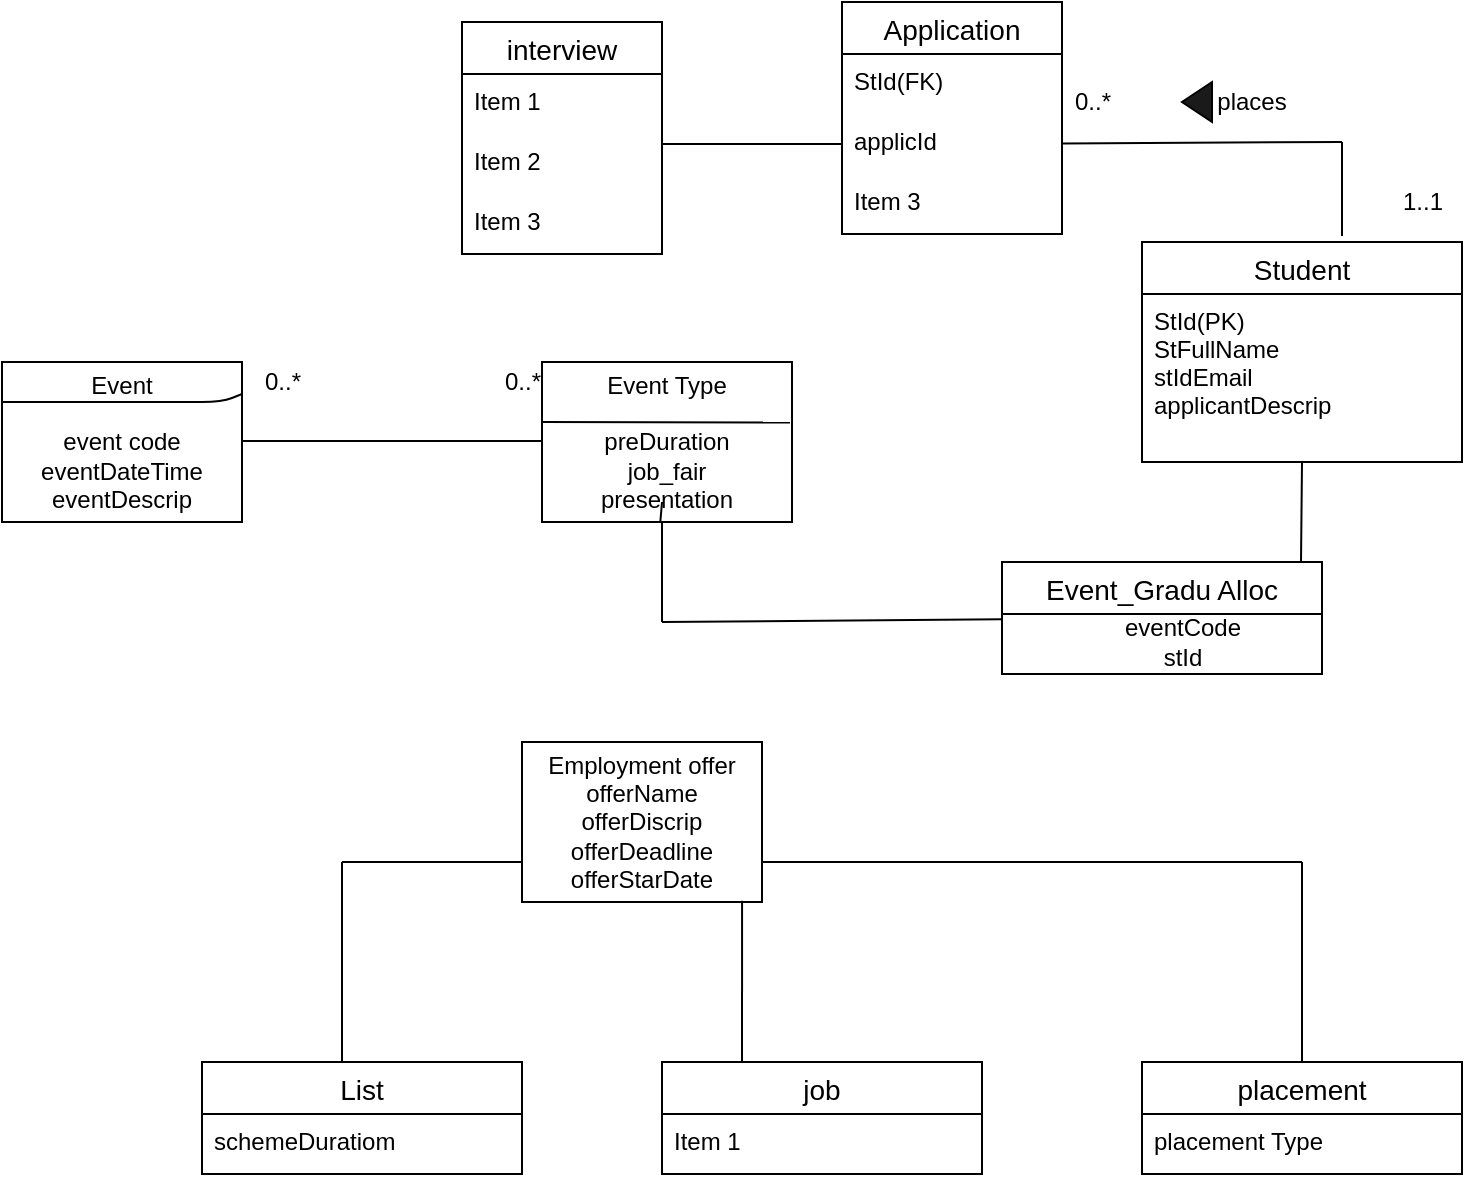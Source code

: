 <mxfile version="13.9.9" type="device"><diagram id="KoXD5q6TdibZuKUGQCKM" name="Page-1"><mxGraphModel dx="956" dy="592" grid="1" gridSize="10" guides="1" tooltips="1" connect="1" arrows="1" fold="1" page="1" pageScale="1" pageWidth="850" pageHeight="1100" math="0" shadow="0"><root><mxCell id="0"/><mxCell id="1" parent="0"/><mxCell id="doYW8x_v7RfyJ-U3Fg9N-1" value="Event&lt;br&gt;&lt;br&gt;event code&lt;br&gt;eventDateTime&lt;br&gt;eventDescrip" style="rounded=0;whiteSpace=wrap;html=1;" vertex="1" parent="1"><mxGeometry x="30" y="230" width="120" height="80" as="geometry"/></mxCell><mxCell id="doYW8x_v7RfyJ-U3Fg9N-3" value="" style="endArrow=none;html=1;" edge="1" parent="1" target="doYW8x_v7RfyJ-U3Fg9N-1"><mxGeometry width="50" height="50" relative="1" as="geometry"><mxPoint x="30" y="250" as="sourcePoint"/><mxPoint x="70" y="250" as="targetPoint"/></mxGeometry></mxCell><mxCell id="doYW8x_v7RfyJ-U3Fg9N-4" value="" style="endArrow=none;html=1;" edge="1" parent="1" target="doYW8x_v7RfyJ-U3Fg9N-1"><mxGeometry width="50" height="50" relative="1" as="geometry"><mxPoint x="30" y="250" as="sourcePoint"/><mxPoint x="100" y="250" as="targetPoint"/><Array as="points"><mxPoint x="140" y="250"/></Array></mxGeometry></mxCell><mxCell id="doYW8x_v7RfyJ-U3Fg9N-5" value="" style="endArrow=none;html=1;" edge="1" parent="1"><mxGeometry width="50" height="50" relative="1" as="geometry"><mxPoint x="150" y="269.5" as="sourcePoint"/><mxPoint x="300" y="269.5" as="targetPoint"/></mxGeometry></mxCell><mxCell id="doYW8x_v7RfyJ-U3Fg9N-6" value="Event Type&lt;br&gt;&lt;br&gt;preDuration&lt;br&gt;job_fair&lt;br&gt;presentation" style="rounded=0;whiteSpace=wrap;html=1;" vertex="1" parent="1"><mxGeometry x="300" y="230" width="125" height="80" as="geometry"/></mxCell><mxCell id="doYW8x_v7RfyJ-U3Fg9N-7" value="" style="endArrow=none;html=1;" edge="1" parent="1" target="doYW8x_v7RfyJ-U3Fg9N-6"><mxGeometry width="50" height="50" relative="1" as="geometry"><mxPoint x="300" y="260" as="sourcePoint"/><mxPoint x="350" y="210" as="targetPoint"/></mxGeometry></mxCell><mxCell id="doYW8x_v7RfyJ-U3Fg9N-8" value="" style="endArrow=none;html=1;entryX=0.992;entryY=0.378;entryDx=0;entryDy=0;entryPerimeter=0;" edge="1" parent="1" target="doYW8x_v7RfyJ-U3Fg9N-6"><mxGeometry width="50" height="50" relative="1" as="geometry"><mxPoint x="300" y="260" as="sourcePoint"/><mxPoint x="350" y="210" as="targetPoint"/></mxGeometry></mxCell><mxCell id="doYW8x_v7RfyJ-U3Fg9N-9" value="0..*" style="text;html=1;align=center;verticalAlign=middle;resizable=0;points=[];autosize=1;" vertex="1" parent="1"><mxGeometry x="155" y="230" width="30" height="20" as="geometry"/></mxCell><mxCell id="doYW8x_v7RfyJ-U3Fg9N-10" value="0..*" style="text;html=1;align=center;verticalAlign=middle;resizable=0;points=[];autosize=1;" vertex="1" parent="1"><mxGeometry x="275" y="230" width="30" height="20" as="geometry"/></mxCell><mxCell id="doYW8x_v7RfyJ-U3Fg9N-11" value="Employment offer&lt;br&gt;offerName&lt;br&gt;offerDiscrip&lt;br&gt;offerDeadline&lt;br&gt;offerStarDate" style="rounded=0;whiteSpace=wrap;html=1;" vertex="1" parent="1"><mxGeometry x="290" y="420" width="120" height="80" as="geometry"/></mxCell><mxCell id="doYW8x_v7RfyJ-U3Fg9N-15" value="" style="endArrow=none;html=1;exitX=0;exitY=0.75;exitDx=0;exitDy=0;" edge="1" parent="1" source="doYW8x_v7RfyJ-U3Fg9N-11"><mxGeometry width="50" height="50" relative="1" as="geometry"><mxPoint x="60" y="530" as="sourcePoint"/><mxPoint x="200" y="480" as="targetPoint"/></mxGeometry></mxCell><mxCell id="doYW8x_v7RfyJ-U3Fg9N-17" value="" style="endArrow=none;html=1;" edge="1" parent="1"><mxGeometry width="50" height="50" relative="1" as="geometry"><mxPoint x="200" y="580" as="sourcePoint"/><mxPoint x="200" y="480" as="targetPoint"/></mxGeometry></mxCell><mxCell id="doYW8x_v7RfyJ-U3Fg9N-21" value="" style="endArrow=none;html=1;" edge="1" parent="1" target="doYW8x_v7RfyJ-U3Fg9N-22"><mxGeometry width="50" height="50" relative="1" as="geometry"><mxPoint x="361.67" y="605" as="sourcePoint"/><mxPoint x="361.67" y="495" as="targetPoint"/></mxGeometry></mxCell><mxCell id="doYW8x_v7RfyJ-U3Fg9N-22" value="job" style="swimlane;fontStyle=0;childLayout=stackLayout;horizontal=1;startSize=26;horizontalStack=0;resizeParent=1;resizeParentMax=0;resizeLast=0;collapsible=1;marginBottom=0;align=center;fontSize=14;" vertex="1" parent="1"><mxGeometry x="360.0" y="580" width="160" height="56" as="geometry"/></mxCell><mxCell id="doYW8x_v7RfyJ-U3Fg9N-23" value="Item 1" style="text;strokeColor=none;fillColor=none;spacingLeft=4;spacingRight=4;overflow=hidden;rotatable=0;points=[[0,0.5],[1,0.5]];portConstraint=eastwest;fontSize=12;" vertex="1" parent="doYW8x_v7RfyJ-U3Fg9N-22"><mxGeometry y="26" width="160" height="30" as="geometry"/></mxCell><mxCell id="doYW8x_v7RfyJ-U3Fg9N-26" value="placement" style="swimlane;fontStyle=0;childLayout=stackLayout;horizontal=1;startSize=26;horizontalStack=0;resizeParent=1;resizeParentMax=0;resizeLast=0;collapsible=1;marginBottom=0;align=center;fontSize=14;" vertex="1" parent="1"><mxGeometry x="600" y="580" width="160" height="56" as="geometry"/></mxCell><mxCell id="doYW8x_v7RfyJ-U3Fg9N-27" value="placement Type" style="text;strokeColor=none;fillColor=none;spacingLeft=4;spacingRight=4;overflow=hidden;rotatable=0;points=[[0,0.5],[1,0.5]];portConstraint=eastwest;fontSize=12;" vertex="1" parent="doYW8x_v7RfyJ-U3Fg9N-26"><mxGeometry y="26" width="160" height="30" as="geometry"/></mxCell><mxCell id="doYW8x_v7RfyJ-U3Fg9N-30" value="List" style="swimlane;fontStyle=0;childLayout=stackLayout;horizontal=1;startSize=26;horizontalStack=0;resizeParent=1;resizeParentMax=0;resizeLast=0;collapsible=1;marginBottom=0;align=center;fontSize=14;" vertex="1" parent="1"><mxGeometry x="130" y="580" width="160" height="56" as="geometry"/></mxCell><mxCell id="doYW8x_v7RfyJ-U3Fg9N-31" value="schemeDuratiom" style="text;strokeColor=none;fillColor=none;spacingLeft=4;spacingRight=4;overflow=hidden;rotatable=0;points=[[0,0.5],[1,0.5]];portConstraint=eastwest;fontSize=12;" vertex="1" parent="doYW8x_v7RfyJ-U3Fg9N-30"><mxGeometry y="26" width="160" height="30" as="geometry"/></mxCell><mxCell id="doYW8x_v7RfyJ-U3Fg9N-34" value="" style="endArrow=none;html=1;entryX=0.917;entryY=0.992;entryDx=0;entryDy=0;entryPerimeter=0;" edge="1" parent="1" target="doYW8x_v7RfyJ-U3Fg9N-11"><mxGeometry width="50" height="50" relative="1" as="geometry"><mxPoint x="400" y="580" as="sourcePoint"/><mxPoint x="450" y="530" as="targetPoint"/></mxGeometry></mxCell><mxCell id="doYW8x_v7RfyJ-U3Fg9N-35" value="" style="endArrow=none;html=1;" edge="1" parent="1"><mxGeometry width="50" height="50" relative="1" as="geometry"><mxPoint x="410" y="480" as="sourcePoint"/><mxPoint x="680" y="480" as="targetPoint"/></mxGeometry></mxCell><mxCell id="doYW8x_v7RfyJ-U3Fg9N-36" value="" style="endArrow=none;html=1;" edge="1" parent="1"><mxGeometry width="50" height="50" relative="1" as="geometry"><mxPoint x="680" y="580" as="sourcePoint"/><mxPoint x="680" y="480" as="targetPoint"/></mxGeometry></mxCell><mxCell id="doYW8x_v7RfyJ-U3Fg9N-38" value="" style="endArrow=none;html=1;" edge="1" parent="1"><mxGeometry width="50" height="50" relative="1" as="geometry"><mxPoint x="360" y="360" as="sourcePoint"/><mxPoint x="360" y="310" as="targetPoint"/></mxGeometry></mxCell><mxCell id="doYW8x_v7RfyJ-U3Fg9N-39" value="" style="endArrow=none;html=1;" edge="1" parent="1" target="doYW8x_v7RfyJ-U3Fg9N-40"><mxGeometry width="50" height="50" relative="1" as="geometry"><mxPoint x="360" y="360" as="sourcePoint"/><mxPoint x="480" y="360" as="targetPoint"/></mxGeometry></mxCell><mxCell id="doYW8x_v7RfyJ-U3Fg9N-40" value="Event_Gradu Alloc" style="swimlane;fontStyle=0;childLayout=stackLayout;horizontal=1;startSize=26;horizontalStack=0;resizeParent=1;resizeParentMax=0;resizeLast=0;collapsible=1;marginBottom=0;align=center;fontSize=14;" vertex="1" parent="1"><mxGeometry x="530" y="330" width="160" height="56" as="geometry"/></mxCell><mxCell id="doYW8x_v7RfyJ-U3Fg9N-45" value="" style="endArrow=none;html=1;entryX=0.5;entryY=1;entryDx=0;entryDy=0;entryPerimeter=0;" edge="1" parent="1" target="doYW8x_v7RfyJ-U3Fg9N-49"><mxGeometry width="50" height="50" relative="1" as="geometry"><mxPoint x="679.5" y="330" as="sourcePoint"/><mxPoint x="680" y="290" as="targetPoint"/></mxGeometry></mxCell><mxCell id="doYW8x_v7RfyJ-U3Fg9N-46" value="Student" style="swimlane;fontStyle=0;childLayout=stackLayout;horizontal=1;startSize=26;horizontalStack=0;resizeParent=1;resizeParentMax=0;resizeLast=0;collapsible=1;marginBottom=0;align=center;fontSize=14;" vertex="1" parent="1"><mxGeometry x="600" y="170" width="160" height="110" as="geometry"/></mxCell><mxCell id="doYW8x_v7RfyJ-U3Fg9N-49" value="StId(PK)&#10;StFullName&#10;stIdEmail&#10;applicantDescrip" style="text;strokeColor=none;fillColor=none;spacingLeft=4;spacingRight=4;overflow=hidden;rotatable=0;points=[[0,0.5],[1,0.5]];portConstraint=eastwest;fontSize=12;" vertex="1" parent="doYW8x_v7RfyJ-U3Fg9N-46"><mxGeometry y="26" width="160" height="84" as="geometry"/></mxCell><mxCell id="doYW8x_v7RfyJ-U3Fg9N-50" value="eventCode&lt;br&gt;stId" style="text;html=1;align=center;verticalAlign=middle;resizable=0;points=[];autosize=1;" vertex="1" parent="1"><mxGeometry x="585" y="355" width="70" height="30" as="geometry"/></mxCell><mxCell id="doYW8x_v7RfyJ-U3Fg9N-51" value="Application" style="swimlane;fontStyle=0;childLayout=stackLayout;horizontal=1;startSize=26;horizontalStack=0;resizeParent=1;resizeParentMax=0;resizeLast=0;collapsible=1;marginBottom=0;align=center;fontSize=14;" vertex="1" parent="1"><mxGeometry x="450" y="50" width="110" height="116" as="geometry"/></mxCell><mxCell id="doYW8x_v7RfyJ-U3Fg9N-52" value="StId(FK)" style="text;strokeColor=none;fillColor=none;spacingLeft=4;spacingRight=4;overflow=hidden;rotatable=0;points=[[0,0.5],[1,0.5]];portConstraint=eastwest;fontSize=12;" vertex="1" parent="doYW8x_v7RfyJ-U3Fg9N-51"><mxGeometry y="26" width="110" height="30" as="geometry"/></mxCell><mxCell id="doYW8x_v7RfyJ-U3Fg9N-53" value="applicId" style="text;strokeColor=none;fillColor=none;spacingLeft=4;spacingRight=4;overflow=hidden;rotatable=0;points=[[0,0.5],[1,0.5]];portConstraint=eastwest;fontSize=12;" vertex="1" parent="doYW8x_v7RfyJ-U3Fg9N-51"><mxGeometry y="56" width="110" height="30" as="geometry"/></mxCell><mxCell id="doYW8x_v7RfyJ-U3Fg9N-54" value="Item 3" style="text;strokeColor=none;fillColor=none;spacingLeft=4;spacingRight=4;overflow=hidden;rotatable=0;points=[[0,0.5],[1,0.5]];portConstraint=eastwest;fontSize=12;" vertex="1" parent="doYW8x_v7RfyJ-U3Fg9N-51"><mxGeometry y="86" width="110" height="30" as="geometry"/></mxCell><mxCell id="doYW8x_v7RfyJ-U3Fg9N-58" value="" style="endArrow=none;html=1;" edge="1" parent="1" target="doYW8x_v7RfyJ-U3Fg9N-53"><mxGeometry width="50" height="50" relative="1" as="geometry"><mxPoint x="700" y="120" as="sourcePoint"/><mxPoint x="410" y="250" as="targetPoint"/></mxGeometry></mxCell><mxCell id="doYW8x_v7RfyJ-U3Fg9N-62" value="" style="endArrow=none;html=1;" edge="1" parent="1" target="doYW8x_v7RfyJ-U3Fg9N-6"><mxGeometry width="50" height="50" relative="1" as="geometry"><mxPoint x="360" y="300" as="sourcePoint"/><mxPoint x="410" y="250" as="targetPoint"/></mxGeometry></mxCell><mxCell id="doYW8x_v7RfyJ-U3Fg9N-66" value="" style="endArrow=none;html=1;" edge="1" parent="1"><mxGeometry width="50" height="50" relative="1" as="geometry"><mxPoint x="700" y="167" as="sourcePoint"/><mxPoint x="700" y="120" as="targetPoint"/></mxGeometry></mxCell><mxCell id="doYW8x_v7RfyJ-U3Fg9N-67" value="" style="triangle;whiteSpace=wrap;html=1;rotation=-180;fillColor=#1A1A1A;" vertex="1" parent="1"><mxGeometry x="620" y="90" width="15" height="20" as="geometry"/></mxCell><mxCell id="doYW8x_v7RfyJ-U3Fg9N-68" value="places&lt;br&gt;" style="text;html=1;strokeColor=none;fillColor=none;align=center;verticalAlign=middle;whiteSpace=wrap;rounded=0;" vertex="1" parent="1"><mxGeometry x="635" y="90" width="40" height="20" as="geometry"/></mxCell><mxCell id="doYW8x_v7RfyJ-U3Fg9N-69" value="1..1" style="text;html=1;align=center;verticalAlign=middle;resizable=0;points=[];autosize=1;" vertex="1" parent="1"><mxGeometry x="720" y="140" width="40" height="20" as="geometry"/></mxCell><mxCell id="doYW8x_v7RfyJ-U3Fg9N-70" value="0..*" style="text;html=1;align=center;verticalAlign=middle;resizable=0;points=[];autosize=1;" vertex="1" parent="1"><mxGeometry x="560" y="90" width="30" height="20" as="geometry"/></mxCell><mxCell id="doYW8x_v7RfyJ-U3Fg9N-71" value="" style="endArrow=none;html=1;entryX=0;entryY=0.5;entryDx=0;entryDy=0;" edge="1" parent="1" target="doYW8x_v7RfyJ-U3Fg9N-53"><mxGeometry width="50" height="50" relative="1" as="geometry"><mxPoint x="360" y="121" as="sourcePoint"/><mxPoint x="387.5" y="100" as="targetPoint"/></mxGeometry></mxCell><mxCell id="doYW8x_v7RfyJ-U3Fg9N-72" value="interview" style="swimlane;fontStyle=0;childLayout=stackLayout;horizontal=1;startSize=26;horizontalStack=0;resizeParent=1;resizeParentMax=0;resizeLast=0;collapsible=1;marginBottom=0;align=center;fontSize=14;fillColor=#FFFFFF;" vertex="1" parent="1"><mxGeometry x="260" y="60" width="100" height="116" as="geometry"/></mxCell><mxCell id="doYW8x_v7RfyJ-U3Fg9N-73" value="Item 1" style="text;strokeColor=none;fillColor=none;spacingLeft=4;spacingRight=4;overflow=hidden;rotatable=0;points=[[0,0.5],[1,0.5]];portConstraint=eastwest;fontSize=12;" vertex="1" parent="doYW8x_v7RfyJ-U3Fg9N-72"><mxGeometry y="26" width="100" height="30" as="geometry"/></mxCell><mxCell id="doYW8x_v7RfyJ-U3Fg9N-74" value="Item 2" style="text;strokeColor=none;fillColor=none;spacingLeft=4;spacingRight=4;overflow=hidden;rotatable=0;points=[[0,0.5],[1,0.5]];portConstraint=eastwest;fontSize=12;" vertex="1" parent="doYW8x_v7RfyJ-U3Fg9N-72"><mxGeometry y="56" width="100" height="30" as="geometry"/></mxCell><mxCell id="doYW8x_v7RfyJ-U3Fg9N-75" value="Item 3" style="text;strokeColor=none;fillColor=none;spacingLeft=4;spacingRight=4;overflow=hidden;rotatable=0;points=[[0,0.5],[1,0.5]];portConstraint=eastwest;fontSize=12;" vertex="1" parent="doYW8x_v7RfyJ-U3Fg9N-72"><mxGeometry y="86" width="100" height="30" as="geometry"/></mxCell></root></mxGraphModel></diagram></mxfile>